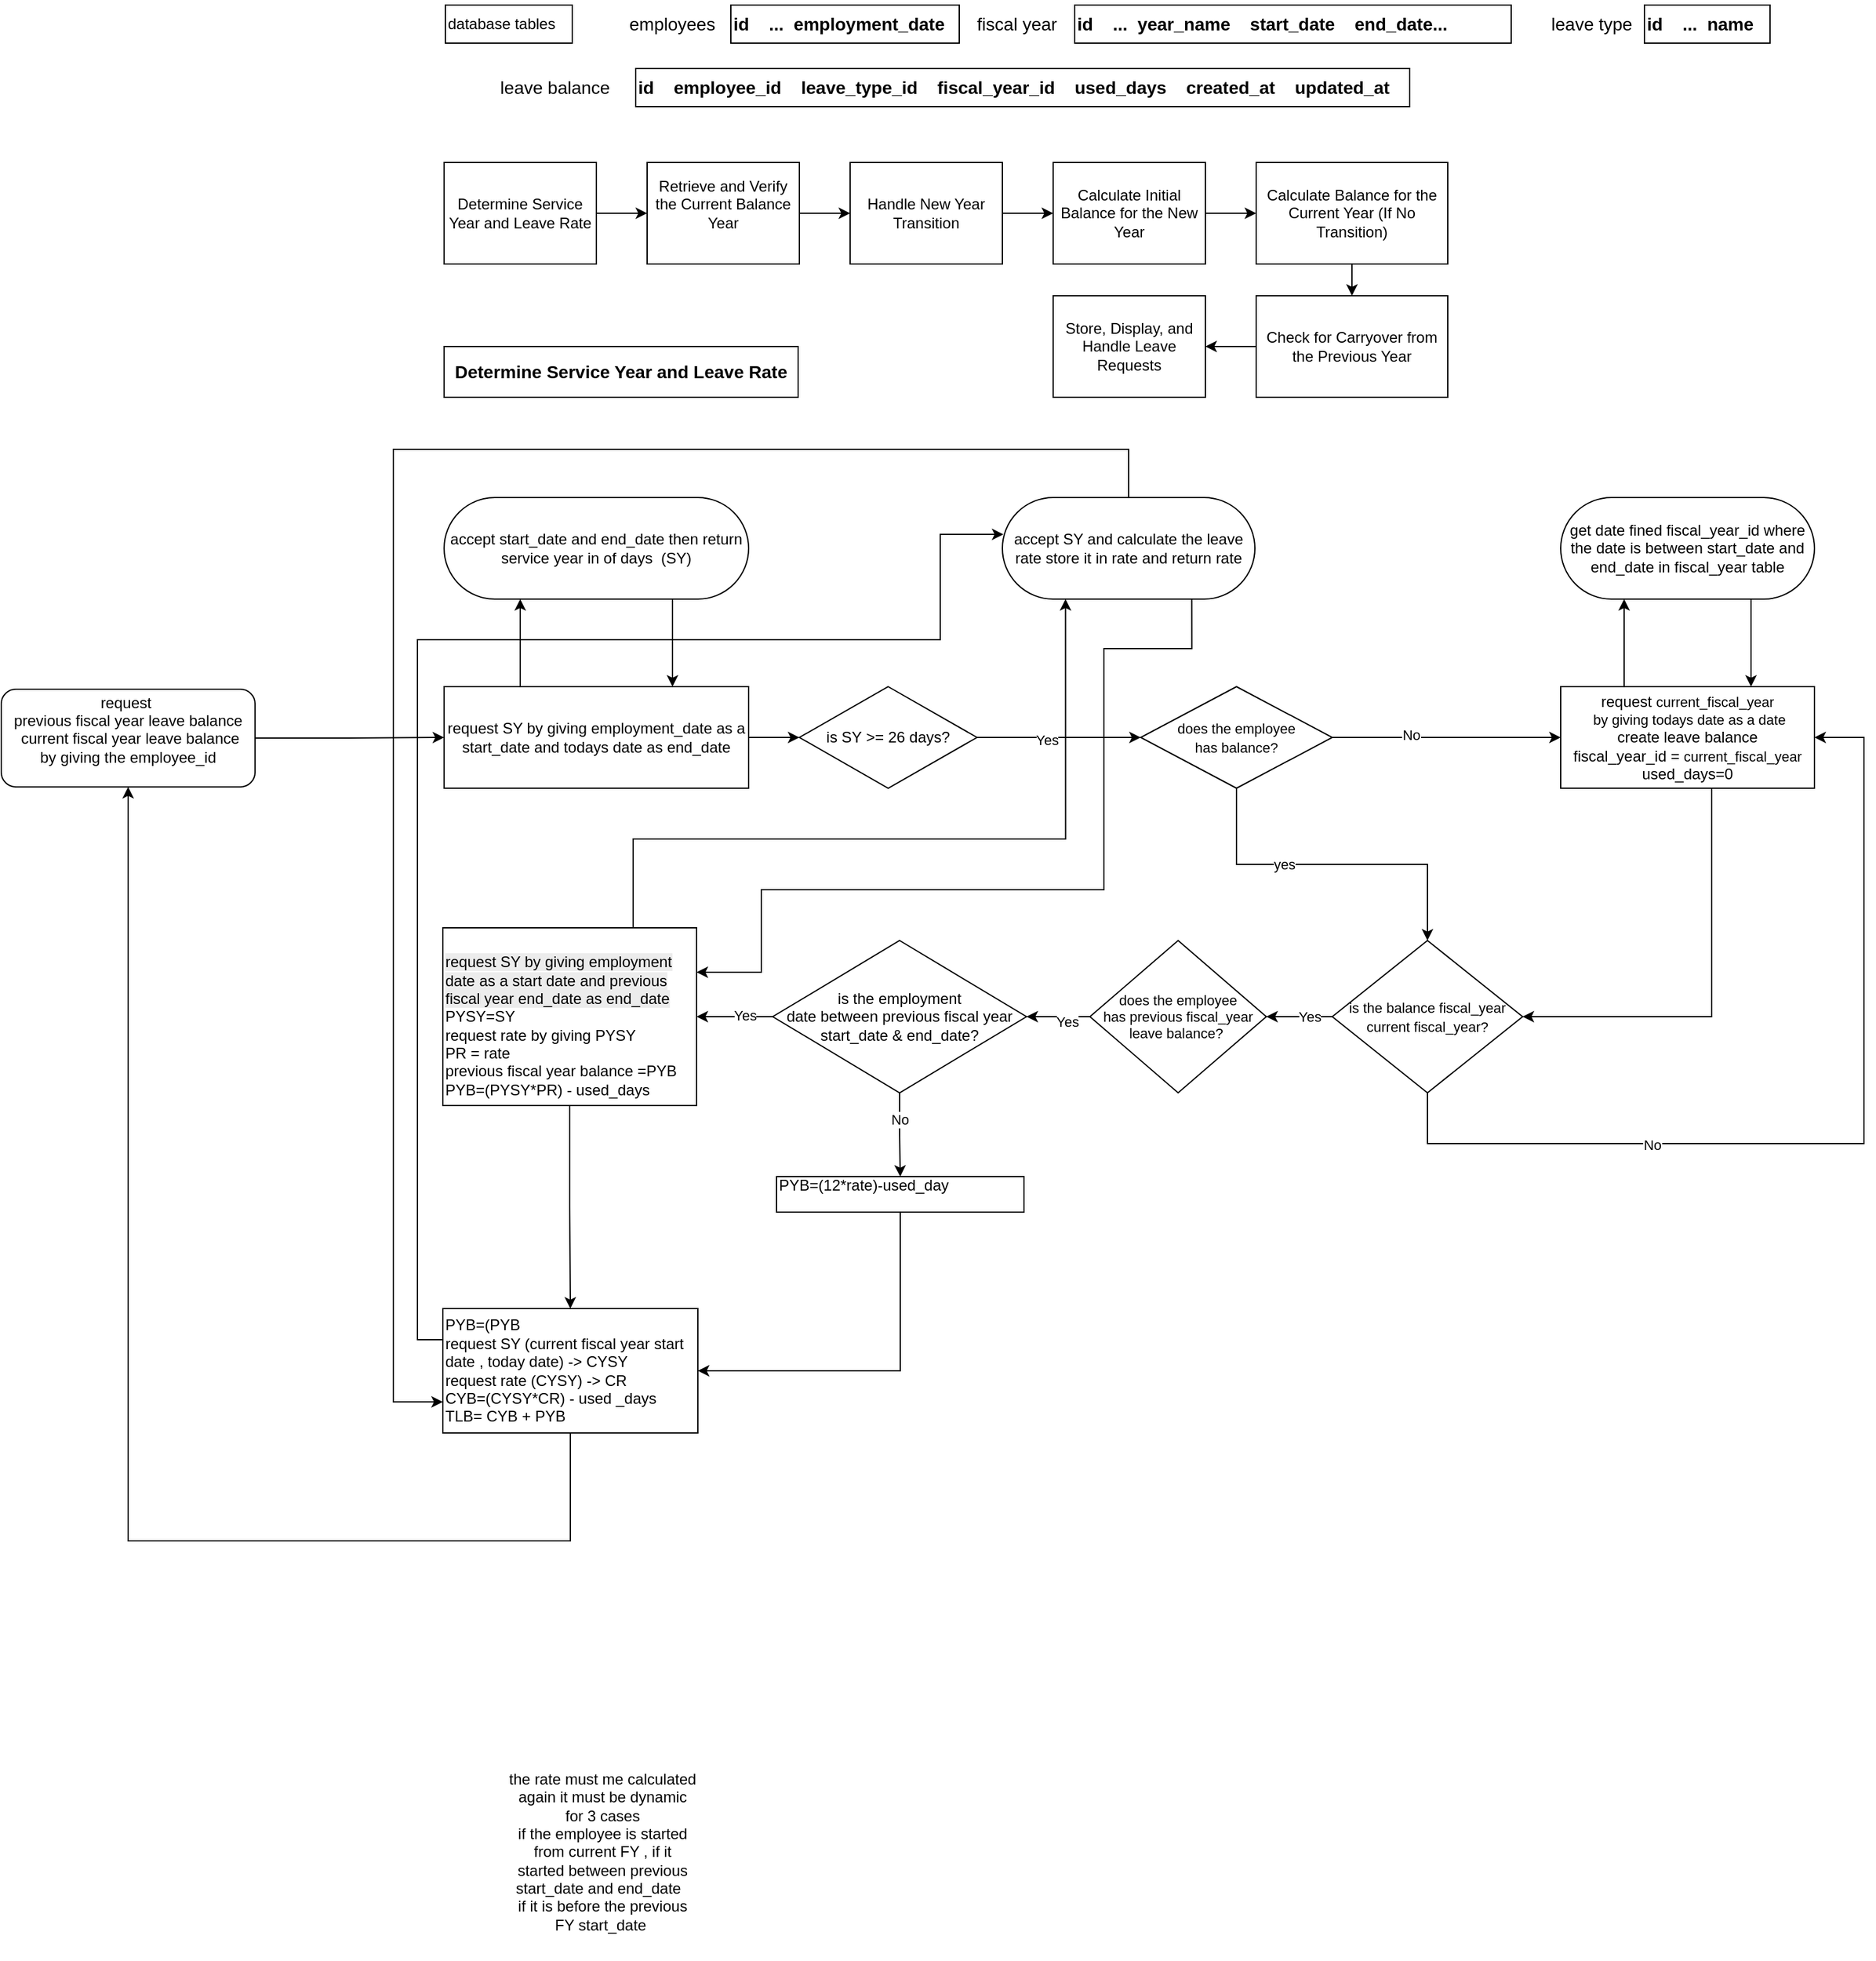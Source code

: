 <mxfile version="28.2.3">
  <diagram name="Page-1" id="npKKtLvGasO68GiN7l6j">
    <mxGraphModel dx="2108" dy="562" grid="1" gridSize="10" guides="1" tooltips="1" connect="1" arrows="1" fold="1" page="1" pageScale="1" pageWidth="827" pageHeight="1169" background="none" math="0" shadow="0">
      <root>
        <mxCell id="0" />
        <mxCell id="1" parent="0" />
        <mxCell id="7LXcyZv_eAJy9r8lfqN2-4" value="" style="edgeStyle=orthogonalEdgeStyle;rounded=0;orthogonalLoop=1;jettySize=auto;html=1;" parent="1" source="7LXcyZv_eAJy9r8lfqN2-2" target="7LXcyZv_eAJy9r8lfqN2-3" edge="1">
          <mxGeometry relative="1" as="geometry" />
        </mxCell>
        <mxCell id="7LXcyZv_eAJy9r8lfqN2-2" value="&lt;p style=&quot;white-space-collapse: preserve;&quot; dir=&quot;auto&quot;&gt;Determine Service Year and Leave Rate&lt;/p&gt;" style="rounded=0;whiteSpace=wrap;html=1;" parent="1" vertex="1">
          <mxGeometry x="39" y="134" width="120" height="80" as="geometry" />
        </mxCell>
        <mxCell id="7LXcyZv_eAJy9r8lfqN2-6" value="" style="edgeStyle=orthogonalEdgeStyle;rounded=0;orthogonalLoop=1;jettySize=auto;html=1;" parent="1" source="7LXcyZv_eAJy9r8lfqN2-3" target="7LXcyZv_eAJy9r8lfqN2-5" edge="1">
          <mxGeometry relative="1" as="geometry" />
        </mxCell>
        <mxCell id="7LXcyZv_eAJy9r8lfqN2-3" value="&#xa;&lt;p style=&quot;white-space: pre-wrap;&quot; dir=&quot;auto&quot;&gt;Retrieve and Verify the Current Balance Year&lt;/p&gt;&#xa;&#xa;" style="rounded=0;whiteSpace=wrap;html=1;" parent="1" vertex="1">
          <mxGeometry x="199" y="134" width="120" height="80" as="geometry" />
        </mxCell>
        <mxCell id="7LXcyZv_eAJy9r8lfqN2-8" value="" style="edgeStyle=orthogonalEdgeStyle;rounded=0;orthogonalLoop=1;jettySize=auto;html=1;" parent="1" source="7LXcyZv_eAJy9r8lfqN2-5" target="7LXcyZv_eAJy9r8lfqN2-7" edge="1">
          <mxGeometry relative="1" as="geometry" />
        </mxCell>
        <mxCell id="7LXcyZv_eAJy9r8lfqN2-5" value="&lt;p style=&quot;white-space-collapse: preserve;&quot; dir=&quot;auto&quot;&gt;Handle New Year Transition&lt;/p&gt;" style="rounded=0;whiteSpace=wrap;html=1;" parent="1" vertex="1">
          <mxGeometry x="359" y="134" width="120" height="80" as="geometry" />
        </mxCell>
        <mxCell id="7LXcyZv_eAJy9r8lfqN2-10" value="" style="edgeStyle=orthogonalEdgeStyle;rounded=0;orthogonalLoop=1;jettySize=auto;html=1;" parent="1" source="7LXcyZv_eAJy9r8lfqN2-7" target="7LXcyZv_eAJy9r8lfqN2-9" edge="1">
          <mxGeometry relative="1" as="geometry" />
        </mxCell>
        <mxCell id="7LXcyZv_eAJy9r8lfqN2-7" value="&lt;p style=&quot;white-space-collapse: preserve;&quot; dir=&quot;auto&quot;&gt;Calculate Initial Balance for the New Year&lt;/p&gt;" style="rounded=0;whiteSpace=wrap;html=1;" parent="1" vertex="1">
          <mxGeometry x="519" y="134" width="120" height="80" as="geometry" />
        </mxCell>
        <mxCell id="7LXcyZv_eAJy9r8lfqN2-12" value="" style="edgeStyle=orthogonalEdgeStyle;rounded=0;orthogonalLoop=1;jettySize=auto;html=1;" parent="1" source="7LXcyZv_eAJy9r8lfqN2-9" target="7LXcyZv_eAJy9r8lfqN2-11" edge="1">
          <mxGeometry relative="1" as="geometry" />
        </mxCell>
        <mxCell id="7LXcyZv_eAJy9r8lfqN2-9" value="&lt;p style=&quot;white-space-collapse: preserve;&quot; dir=&quot;auto&quot;&gt;Calculate Balance for the Current Year (If No Transition)&lt;/p&gt;" style="rounded=0;whiteSpace=wrap;html=1;" parent="1" vertex="1">
          <mxGeometry x="679" y="134" width="151" height="80" as="geometry" />
        </mxCell>
        <mxCell id="7LXcyZv_eAJy9r8lfqN2-14" value="" style="edgeStyle=orthogonalEdgeStyle;rounded=0;orthogonalLoop=1;jettySize=auto;html=1;" parent="1" source="7LXcyZv_eAJy9r8lfqN2-11" target="7LXcyZv_eAJy9r8lfqN2-13" edge="1">
          <mxGeometry relative="1" as="geometry" />
        </mxCell>
        <mxCell id="7LXcyZv_eAJy9r8lfqN2-11" value="&lt;p style=&quot;white-space-collapse: preserve;&quot; dir=&quot;auto&quot;&gt;Check for Carryover from the Previous Year&lt;/p&gt;" style="rounded=0;whiteSpace=wrap;html=1;" parent="1" vertex="1">
          <mxGeometry x="679" y="239" width="151" height="80" as="geometry" />
        </mxCell>
        <mxCell id="7LXcyZv_eAJy9r8lfqN2-13" value="&lt;p style=&quot;white-space-collapse: preserve;&quot; dir=&quot;auto&quot;&gt;Store, Display, and Handle Leave Requests&lt;/p&gt;" style="rounded=0;whiteSpace=wrap;html=1;" parent="1" vertex="1">
          <mxGeometry x="519" y="239" width="120" height="80" as="geometry" />
        </mxCell>
        <mxCell id="7LXcyZv_eAJy9r8lfqN2-15" value="&lt;p style=&quot;white-space-collapse: preserve;&quot; dir=&quot;auto&quot;&gt;&lt;b&gt;&lt;font style=&quot;font-size: 14px;&quot;&gt;Determine Service Year and Leave Rate&lt;/font&gt;&lt;/b&gt;&lt;/p&gt;" style="rounded=0;whiteSpace=wrap;html=1;" parent="1" vertex="1">
          <mxGeometry x="39" y="279" width="279" height="40" as="geometry" />
        </mxCell>
        <mxCell id="7LXcyZv_eAJy9r8lfqN2-19" value="&lt;p dir=&quot;auto&quot; style=&quot;white-space-collapse: preserve;&quot;&gt;&lt;b&gt;&lt;font style=&quot;font-size: 14px;&quot;&gt;id    employee_id    leave_type_id    fiscal_year_id    used_days    created_at    updated_at&lt;/font&gt;&lt;/b&gt;&lt;/p&gt;" style="rounded=0;whiteSpace=wrap;html=1;align=left;" parent="1" vertex="1">
          <mxGeometry x="190" y="60" width="610" height="30" as="geometry" />
        </mxCell>
        <mxCell id="7LXcyZv_eAJy9r8lfqN2-21" value="&lt;p dir=&quot;auto&quot; style=&quot;white-space-collapse: preserve;&quot;&gt;database tables&lt;/p&gt;" style="rounded=0;whiteSpace=wrap;html=1;align=left;" parent="1" vertex="1">
          <mxGeometry x="40" y="10" width="100" height="30" as="geometry" />
        </mxCell>
        <mxCell id="7LXcyZv_eAJy9r8lfqN2-22" value="&lt;b style=&quot;white-space-collapse: preserve;&quot;&gt;&lt;font style=&quot;font-size: 14px;&quot;&gt;id    ...  employment_date&lt;/font&gt;&lt;/b&gt;" style="rounded=0;whiteSpace=wrap;html=1;align=left;" parent="1" vertex="1">
          <mxGeometry x="265" y="10" width="180" height="30" as="geometry" />
        </mxCell>
        <mxCell id="7LXcyZv_eAJy9r8lfqN2-23" value="&lt;span style=&quot;text-align: left; white-space-collapse: preserve;&quot;&gt;&lt;font style=&quot;font-size: 14px;&quot;&gt;employees &lt;/font&gt;&lt;/span&gt;" style="text;html=1;align=center;verticalAlign=middle;whiteSpace=wrap;rounded=0;" parent="1" vertex="1">
          <mxGeometry x="184" y="10" width="71" height="30" as="geometry" />
        </mxCell>
        <mxCell id="7LXcyZv_eAJy9r8lfqN2-24" value="&lt;b style=&quot;white-space-collapse: preserve;&quot;&gt;&lt;font style=&quot;font-size: 14px;&quot;&gt;id    ...  year_name    start_date    end_date...&lt;/font&gt;&lt;/b&gt;" style="rounded=0;whiteSpace=wrap;html=1;align=left;" parent="1" vertex="1">
          <mxGeometry x="536" y="10" width="344" height="30" as="geometry" />
        </mxCell>
        <mxCell id="7LXcyZv_eAJy9r8lfqN2-25" value="&lt;span style=&quot;text-align: left; white-space-collapse: preserve;&quot;&gt;&lt;font style=&quot;font-size: 14px;&quot;&gt;fiscal year &lt;/font&gt;&lt;/span&gt;" style="text;html=1;align=center;verticalAlign=middle;whiteSpace=wrap;rounded=0;" parent="1" vertex="1">
          <mxGeometry x="457" y="10" width="71" height="30" as="geometry" />
        </mxCell>
        <mxCell id="7LXcyZv_eAJy9r8lfqN2-26" value="&lt;span style=&quot;text-align: left; white-space-collapse: preserve;&quot;&gt;&lt;font style=&quot;font-size: 14px;&quot;&gt;leave type &lt;/font&gt;&lt;/span&gt;" style="text;html=1;align=center;verticalAlign=middle;whiteSpace=wrap;rounded=0;" parent="1" vertex="1">
          <mxGeometry x="910" y="10" width="71" height="30" as="geometry" />
        </mxCell>
        <mxCell id="7LXcyZv_eAJy9r8lfqN2-27" value="&lt;b style=&quot;white-space-collapse: preserve;&quot;&gt;&lt;font style=&quot;font-size: 14px;&quot;&gt;id    ...  name&lt;/font&gt;&lt;/b&gt;" style="rounded=0;whiteSpace=wrap;html=1;align=left;" parent="1" vertex="1">
          <mxGeometry x="985" y="10" width="99" height="30" as="geometry" />
        </mxCell>
        <mxCell id="7LXcyZv_eAJy9r8lfqN2-28" value="&lt;span style=&quot;text-align: left; white-space-collapse: preserve;&quot;&gt;&lt;font style=&quot;font-size: 14px;&quot;&gt;leave balance&lt;/font&gt;&lt;/span&gt;" style="text;html=1;align=center;verticalAlign=middle;whiteSpace=wrap;rounded=0;" parent="1" vertex="1">
          <mxGeometry x="76" y="60" width="101" height="30" as="geometry" />
        </mxCell>
        <mxCell id="kgM23EZojPfD0eIEHUEL-4" value="" style="edgeStyle=orthogonalEdgeStyle;rounded=0;orthogonalLoop=1;jettySize=auto;html=1;" parent="1" source="7LXcyZv_eAJy9r8lfqN2-29" target="7LXcyZv_eAJy9r8lfqN2-56" edge="1">
          <mxGeometry relative="1" as="geometry" />
        </mxCell>
        <mxCell id="kgM23EZojPfD0eIEHUEL-6" style="edgeStyle=orthogonalEdgeStyle;rounded=0;orthogonalLoop=1;jettySize=auto;html=1;exitX=0.25;exitY=0;exitDx=0;exitDy=0;entryX=0.25;entryY=1;entryDx=0;entryDy=0;" parent="1" source="7LXcyZv_eAJy9r8lfqN2-29" target="kgM23EZojPfD0eIEHUEL-2" edge="1">
          <mxGeometry relative="1" as="geometry" />
        </mxCell>
        <mxCell id="7LXcyZv_eAJy9r8lfqN2-29" value="request SY by giving employment_date as a start_date and todays date as end_date" style="rounded=0;whiteSpace=wrap;html=1;" parent="1" vertex="1">
          <mxGeometry x="39" y="547" width="240" height="80" as="geometry" />
        </mxCell>
        <mxCell id="7LXcyZv_eAJy9r8lfqN2-42" value="" style="edgeStyle=orthogonalEdgeStyle;rounded=0;orthogonalLoop=1;jettySize=auto;html=1;" parent="1" source="7LXcyZv_eAJy9r8lfqN2-38" target="7LXcyZv_eAJy9r8lfqN2-41" edge="1">
          <mxGeometry relative="1" as="geometry" />
        </mxCell>
        <mxCell id="7LXcyZv_eAJy9r8lfqN2-45" value="yes" style="edgeLabel;html=1;align=center;verticalAlign=middle;resizable=0;points=[];" parent="7LXcyZv_eAJy9r8lfqN2-42" vertex="1" connectable="0">
          <mxGeometry x="-0.28" relative="1" as="geometry">
            <mxPoint as="offset" />
          </mxGeometry>
        </mxCell>
        <mxCell id="7LXcyZv_eAJy9r8lfqN2-47" value="" style="edgeStyle=orthogonalEdgeStyle;rounded=0;orthogonalLoop=1;jettySize=auto;html=1;" parent="1" source="7LXcyZv_eAJy9r8lfqN2-38" target="7LXcyZv_eAJy9r8lfqN2-46" edge="1">
          <mxGeometry relative="1" as="geometry" />
        </mxCell>
        <mxCell id="7LXcyZv_eAJy9r8lfqN2-48" value="No" style="edgeLabel;html=1;align=center;verticalAlign=middle;resizable=0;points=[];" parent="7LXcyZv_eAJy9r8lfqN2-47" vertex="1" connectable="0">
          <mxGeometry x="-0.309" y="2" relative="1" as="geometry">
            <mxPoint as="offset" />
          </mxGeometry>
        </mxCell>
        <mxCell id="7LXcyZv_eAJy9r8lfqN2-38" value="&lt;font style=&quot;font-size: 11px;&quot;&gt;does the employee &lt;br&gt;has balance?&lt;/font&gt;" style="rhombus;whiteSpace=wrap;html=1;" parent="1" vertex="1">
          <mxGeometry x="588" y="547" width="151" height="80" as="geometry" />
        </mxCell>
        <mxCell id="7LXcyZv_eAJy9r8lfqN2-80" style="edgeStyle=orthogonalEdgeStyle;rounded=0;orthogonalLoop=1;jettySize=auto;html=1;entryX=1;entryY=0.5;entryDx=0;entryDy=0;" parent="1" source="7LXcyZv_eAJy9r8lfqN2-41" target="7LXcyZv_eAJy9r8lfqN2-46" edge="1">
          <mxGeometry relative="1" as="geometry">
            <Array as="points">
              <mxPoint x="814" y="907" />
              <mxPoint x="1158" y="907" />
              <mxPoint x="1158" y="587" />
            </Array>
          </mxGeometry>
        </mxCell>
        <mxCell id="7LXcyZv_eAJy9r8lfqN2-81" value="No" style="edgeLabel;html=1;align=center;verticalAlign=middle;resizable=0;points=[];" parent="7LXcyZv_eAJy9r8lfqN2-80" vertex="1" connectable="0">
          <mxGeometry x="-0.417" y="-1" relative="1" as="geometry">
            <mxPoint as="offset" />
          </mxGeometry>
        </mxCell>
        <mxCell id="7LXcyZv_eAJy9r8lfqN2-83" value="" style="edgeStyle=orthogonalEdgeStyle;rounded=0;orthogonalLoop=1;jettySize=auto;html=1;" parent="1" source="7LXcyZv_eAJy9r8lfqN2-41" target="7LXcyZv_eAJy9r8lfqN2-82" edge="1">
          <mxGeometry relative="1" as="geometry" />
        </mxCell>
        <mxCell id="7LXcyZv_eAJy9r8lfqN2-84" value="Yes" style="edgeLabel;html=1;align=center;verticalAlign=middle;resizable=0;points=[];" parent="7LXcyZv_eAJy9r8lfqN2-83" vertex="1" connectable="0">
          <mxGeometry x="-0.29" relative="1" as="geometry">
            <mxPoint as="offset" />
          </mxGeometry>
        </mxCell>
        <mxCell id="7LXcyZv_eAJy9r8lfqN2-41" value="&lt;font style=&quot;font-size: 11px;&quot;&gt;is the balance fiscal_year current fiscal_year?&lt;/font&gt;" style="rhombus;whiteSpace=wrap;html=1;" parent="1" vertex="1">
          <mxGeometry x="739" y="747" width="150" height="120" as="geometry" />
        </mxCell>
        <mxCell id="7LXcyZv_eAJy9r8lfqN2-78" style="edgeStyle=orthogonalEdgeStyle;rounded=0;orthogonalLoop=1;jettySize=auto;html=1;entryX=1;entryY=0.5;entryDx=0;entryDy=0;" parent="1" source="7LXcyZv_eAJy9r8lfqN2-46" target="7LXcyZv_eAJy9r8lfqN2-41" edge="1">
          <mxGeometry relative="1" as="geometry">
            <Array as="points">
              <mxPoint x="1038" y="807" />
            </Array>
          </mxGeometry>
        </mxCell>
        <mxCell id="kgM23EZojPfD0eIEHUEL-20" style="edgeStyle=orthogonalEdgeStyle;rounded=0;orthogonalLoop=1;jettySize=auto;html=1;exitX=0.25;exitY=0;exitDx=0;exitDy=0;entryX=0.25;entryY=1;entryDx=0;entryDy=0;" parent="1" source="7LXcyZv_eAJy9r8lfqN2-46" target="7LXcyZv_eAJy9r8lfqN2-69" edge="1">
          <mxGeometry relative="1" as="geometry" />
        </mxCell>
        <mxCell id="7LXcyZv_eAJy9r8lfqN2-46" value="request&amp;nbsp;&lt;span style=&quot;font-size: 11px; text-wrap-mode: nowrap;&quot;&gt;&lt;span&gt;current_fiscal_year&lt;br&gt;&amp;nbsp;by giving todays date as a date&lt;/span&gt;&lt;br&gt;&lt;/span&gt;&lt;span style=&quot;background-color: transparent; color: light-dark(rgb(0, 0, 0), rgb(255, 255, 255));&quot;&gt;create leave balance&lt;/span&gt;&lt;div&gt;fiscal_year_id =&amp;nbsp;&lt;span style=&quot;font-size: 11px; text-wrap-mode: nowrap; background-color: rgb(255, 255, 255);&quot;&gt;current_fiscal_year&lt;/span&gt;&lt;br&gt;used_days=0&lt;/div&gt;" style="rounded=0;whiteSpace=wrap;html=1;" parent="1" vertex="1">
          <mxGeometry x="919" y="547" width="200" height="80" as="geometry" />
        </mxCell>
        <mxCell id="kgM23EZojPfD0eIEHUEL-11" style="edgeStyle=orthogonalEdgeStyle;rounded=0;orthogonalLoop=1;jettySize=auto;html=1;entryX=0;entryY=0.5;entryDx=0;entryDy=0;" parent="1" source="7LXcyZv_eAJy9r8lfqN2-56" target="7LXcyZv_eAJy9r8lfqN2-38" edge="1">
          <mxGeometry relative="1" as="geometry" />
        </mxCell>
        <mxCell id="kgM23EZojPfD0eIEHUEL-12" value="Yes" style="edgeLabel;html=1;align=center;verticalAlign=middle;resizable=0;points=[];" parent="kgM23EZojPfD0eIEHUEL-11" vertex="1" connectable="0">
          <mxGeometry x="-0.154" y="-2" relative="1" as="geometry">
            <mxPoint as="offset" />
          </mxGeometry>
        </mxCell>
        <mxCell id="7LXcyZv_eAJy9r8lfqN2-56" value="is SY&amp;nbsp;&amp;gt;= 26 days?" style="rhombus;whiteSpace=wrap;html=1;" parent="1" vertex="1">
          <mxGeometry x="319" y="547" width="140" height="80" as="geometry" />
        </mxCell>
        <mxCell id="7LXcyZv_eAJy9r8lfqN2-75" style="edgeStyle=orthogonalEdgeStyle;rounded=0;orthogonalLoop=1;jettySize=auto;html=1;exitX=0.75;exitY=1;exitDx=0;exitDy=0;entryX=0.75;entryY=0;entryDx=0;entryDy=0;" parent="1" source="7LXcyZv_eAJy9r8lfqN2-69" target="7LXcyZv_eAJy9r8lfqN2-46" edge="1">
          <mxGeometry relative="1" as="geometry" />
        </mxCell>
        <mxCell id="7LXcyZv_eAJy9r8lfqN2-69" value="get date fined fiscal_year_id where the date is between start_date and end_date in fiscal_year table" style="rounded=1;whiteSpace=wrap;html=1;arcSize=50;" parent="1" vertex="1">
          <mxGeometry x="919" y="398" width="200" height="80" as="geometry" />
        </mxCell>
        <mxCell id="7LXcyZv_eAJy9r8lfqN2-89" value="" style="edgeStyle=orthogonalEdgeStyle;rounded=0;orthogonalLoop=1;jettySize=auto;html=1;" parent="1" source="7LXcyZv_eAJy9r8lfqN2-82" target="7LXcyZv_eAJy9r8lfqN2-88" edge="1">
          <mxGeometry relative="1" as="geometry" />
        </mxCell>
        <mxCell id="7LXcyZv_eAJy9r8lfqN2-90" value="Yes" style="edgeLabel;html=1;align=center;verticalAlign=middle;resizable=0;points=[];" parent="7LXcyZv_eAJy9r8lfqN2-89" vertex="1" connectable="0">
          <mxGeometry x="-0.269" y="4" relative="1" as="geometry">
            <mxPoint as="offset" />
          </mxGeometry>
        </mxCell>
        <mxCell id="7LXcyZv_eAJy9r8lfqN2-82" value="does the employee &lt;br&gt;has previous fiscal_year &lt;br&gt;leave balance?&amp;nbsp;" style="rhombus;whiteSpace=wrap;html=1;fontSize=11;" parent="1" vertex="1">
          <mxGeometry x="548" y="747" width="139" height="120" as="geometry" />
        </mxCell>
        <mxCell id="7LXcyZv_eAJy9r8lfqN2-92" value="" style="edgeStyle=orthogonalEdgeStyle;rounded=0;orthogonalLoop=1;jettySize=auto;html=1;" parent="1" source="7LXcyZv_eAJy9r8lfqN2-88" target="7LXcyZv_eAJy9r8lfqN2-91" edge="1">
          <mxGeometry relative="1" as="geometry" />
        </mxCell>
        <mxCell id="7LXcyZv_eAJy9r8lfqN2-93" value="Yes" style="edgeLabel;html=1;align=center;verticalAlign=middle;resizable=0;points=[];" parent="7LXcyZv_eAJy9r8lfqN2-92" vertex="1" connectable="0">
          <mxGeometry x="-0.267" y="-1" relative="1" as="geometry">
            <mxPoint as="offset" />
          </mxGeometry>
        </mxCell>
        <mxCell id="kgM23EZojPfD0eIEHUEL-26" value="" style="edgeStyle=orthogonalEdgeStyle;rounded=0;orthogonalLoop=1;jettySize=auto;html=1;" parent="1" source="7LXcyZv_eAJy9r8lfqN2-88" target="7LXcyZv_eAJy9r8lfqN2-98" edge="1">
          <mxGeometry relative="1" as="geometry" />
        </mxCell>
        <mxCell id="kgM23EZojPfD0eIEHUEL-27" value="No" style="edgeLabel;html=1;align=center;verticalAlign=middle;resizable=0;points=[];" parent="kgM23EZojPfD0eIEHUEL-26" vertex="1" connectable="0">
          <mxGeometry x="-0.374" relative="1" as="geometry">
            <mxPoint as="offset" />
          </mxGeometry>
        </mxCell>
        <mxCell id="7LXcyZv_eAJy9r8lfqN2-88" value="is the employment &lt;br&gt;date between previous fiscal year &lt;br&gt;start_date &amp;amp; end_date?" style="rhombus;whiteSpace=wrap;html=1;" parent="1" vertex="1">
          <mxGeometry x="298" y="747" width="200" height="120" as="geometry" />
        </mxCell>
        <mxCell id="kgM23EZojPfD0eIEHUEL-21" style="edgeStyle=orthogonalEdgeStyle;rounded=0;orthogonalLoop=1;jettySize=auto;html=1;exitX=0.75;exitY=0;exitDx=0;exitDy=0;entryX=0.25;entryY=1;entryDx=0;entryDy=0;" parent="1" source="7LXcyZv_eAJy9r8lfqN2-91" target="kgM23EZojPfD0eIEHUEL-19" edge="1">
          <mxGeometry relative="1" as="geometry">
            <Array as="points">
              <mxPoint x="188" y="667" />
              <mxPoint x="529" y="667" />
            </Array>
          </mxGeometry>
        </mxCell>
        <mxCell id="kgM23EZojPfD0eIEHUEL-29" style="edgeStyle=orthogonalEdgeStyle;rounded=0;orthogonalLoop=1;jettySize=auto;html=1;entryX=0.5;entryY=0;entryDx=0;entryDy=0;" parent="1" source="7LXcyZv_eAJy9r8lfqN2-91" target="kgM23EZojPfD0eIEHUEL-24" edge="1">
          <mxGeometry relative="1" as="geometry" />
        </mxCell>
        <mxCell id="7LXcyZv_eAJy9r8lfqN2-91" value="&lt;br&gt;&lt;span style=&quot;color: rgb(0, 0, 0); font-family: Helvetica; font-size: 12px; font-style: normal; font-variant-ligatures: normal; font-variant-caps: normal; font-weight: 400; letter-spacing: normal; orphans: 2; text-indent: 0px; text-transform: none; widows: 2; word-spacing: 0px; -webkit-text-stroke-width: 0px; white-space: normal; background-color: rgb(236, 236, 236); text-decoration-thickness: initial; text-decoration-style: initial; text-decoration-color: initial; float: none; display: inline !important;&quot;&gt;request SY by giving employment date as a start date and previous fiscal year end_date as end_date&lt;/span&gt;&lt;br&gt;PYSY=SY&lt;br&gt;request rate by giving PYSY&amp;nbsp;&lt;br&gt;PR = rate&lt;br&gt;previous fiscal year balance =PYB&lt;br&gt;PYB=(PYSY*PR) - used_days" style="whiteSpace=wrap;html=1;align=left;" parent="1" vertex="1">
          <mxGeometry x="38" y="737" width="200" height="140" as="geometry" />
        </mxCell>
        <mxCell id="kgM23EZojPfD0eIEHUEL-28" style="edgeStyle=orthogonalEdgeStyle;rounded=0;orthogonalLoop=1;jettySize=auto;html=1;entryX=1;entryY=0.5;entryDx=0;entryDy=0;" parent="1" source="7LXcyZv_eAJy9r8lfqN2-98" target="kgM23EZojPfD0eIEHUEL-24" edge="1">
          <mxGeometry relative="1" as="geometry">
            <Array as="points">
              <mxPoint x="399" y="1086" />
            </Array>
          </mxGeometry>
        </mxCell>
        <mxCell id="7LXcyZv_eAJy9r8lfqN2-98" value="PYB=(12*rate)-used_day&lt;div&gt;&lt;br/&gt;&lt;/div&gt;" style="whiteSpace=wrap;html=1;align=left;" parent="1" vertex="1">
          <mxGeometry x="301" y="933" width="195" height="28" as="geometry" />
        </mxCell>
        <mxCell id="7LXcyZv_eAJy9r8lfqN2-104" value="the rate must me calculated again it must be dynamic for 3 cases&lt;br&gt;if the employee is started from current FY , if it started between previous start_date and end_date&amp;nbsp;&amp;nbsp;&lt;br&gt;if it is before the previous FY start_date&amp;nbsp;" style="text;html=1;align=center;verticalAlign=middle;whiteSpace=wrap;rounded=0;" parent="1" vertex="1">
          <mxGeometry x="89" y="1380" width="150" height="170" as="geometry" />
        </mxCell>
        <mxCell id="kgM23EZojPfD0eIEHUEL-7" style="edgeStyle=orthogonalEdgeStyle;rounded=0;orthogonalLoop=1;jettySize=auto;html=1;exitX=0.75;exitY=1;exitDx=0;exitDy=0;entryX=0.75;entryY=0;entryDx=0;entryDy=0;" parent="1" source="kgM23EZojPfD0eIEHUEL-2" target="7LXcyZv_eAJy9r8lfqN2-29" edge="1">
          <mxGeometry relative="1" as="geometry" />
        </mxCell>
        <mxCell id="kgM23EZojPfD0eIEHUEL-2" value="accept start_date and end_date then return service year in of days&amp;nbsp; (SY)" style="rounded=1;whiteSpace=wrap;html=1;arcSize=50;" parent="1" vertex="1">
          <mxGeometry x="39" y="398" width="240" height="80" as="geometry" />
        </mxCell>
        <mxCell id="kgM23EZojPfD0eIEHUEL-22" style="edgeStyle=orthogonalEdgeStyle;rounded=0;orthogonalLoop=1;jettySize=auto;html=1;exitX=0.75;exitY=1;exitDx=0;exitDy=0;entryX=1;entryY=0.25;entryDx=0;entryDy=0;" parent="1" source="kgM23EZojPfD0eIEHUEL-19" target="7LXcyZv_eAJy9r8lfqN2-91" edge="1">
          <mxGeometry relative="1" as="geometry">
            <Array as="points">
              <mxPoint x="628" y="517" />
              <mxPoint x="559" y="517" />
              <mxPoint x="559" y="707" />
              <mxPoint x="289" y="707" />
              <mxPoint x="289" y="772" />
            </Array>
          </mxGeometry>
        </mxCell>
        <mxCell id="kgM23EZojPfD0eIEHUEL-31" style="edgeStyle=orthogonalEdgeStyle;rounded=0;orthogonalLoop=1;jettySize=auto;html=1;entryX=0;entryY=0.75;entryDx=0;entryDy=0;" parent="1" source="kgM23EZojPfD0eIEHUEL-19" target="kgM23EZojPfD0eIEHUEL-24" edge="1">
          <mxGeometry relative="1" as="geometry">
            <mxPoint x="-1" y="1157" as="targetPoint" />
            <Array as="points">
              <mxPoint x="579" y="360" />
              <mxPoint x="-1" y="360" />
              <mxPoint x="-1" y="1111" />
            </Array>
          </mxGeometry>
        </mxCell>
        <mxCell id="kgM23EZojPfD0eIEHUEL-19" value="accept SY and calculate the leave rate store it in rate and return rate" style="rounded=1;whiteSpace=wrap;html=1;arcSize=50;" parent="1" vertex="1">
          <mxGeometry x="479" y="398" width="199" height="80" as="geometry" />
        </mxCell>
        <mxCell id="__o8uyT5fn01zDI4rwV3-5" style="edgeStyle=orthogonalEdgeStyle;rounded=0;orthogonalLoop=1;jettySize=auto;html=1;" edge="1" parent="1" source="kgM23EZojPfD0eIEHUEL-24" target="__o8uyT5fn01zDI4rwV3-3">
          <mxGeometry relative="1" as="geometry">
            <Array as="points">
              <mxPoint x="139" y="1220" />
              <mxPoint x="-210" y="1220" />
            </Array>
          </mxGeometry>
        </mxCell>
        <mxCell id="kgM23EZojPfD0eIEHUEL-24" value="PYB=(PYB&lt;br&gt;request SY (current fiscal year start date , today date) -&amp;gt; CYSY&lt;br&gt;request rate (CYSY) -&amp;gt; CR&lt;br&gt;CYB=(CYSY*CR) - used _days&lt;br&gt;TLB= CYB + PYB" style="whiteSpace=wrap;html=1;align=left;" parent="1" vertex="1">
          <mxGeometry x="38" y="1037" width="201" height="98" as="geometry" />
        </mxCell>
        <mxCell id="kgM23EZojPfD0eIEHUEL-34" style="edgeStyle=orthogonalEdgeStyle;rounded=0;orthogonalLoop=1;jettySize=auto;html=1;exitX=0;exitY=0.25;exitDx=0;exitDy=0;entryX=0.004;entryY=0.363;entryDx=0;entryDy=0;entryPerimeter=0;" parent="1" source="kgM23EZojPfD0eIEHUEL-24" target="kgM23EZojPfD0eIEHUEL-19" edge="1">
          <mxGeometry relative="1" as="geometry">
            <Array as="points">
              <mxPoint x="18" y="1062" />
              <mxPoint x="18" y="510" />
              <mxPoint x="430" y="510" />
              <mxPoint x="430" y="427" />
            </Array>
          </mxGeometry>
        </mxCell>
        <mxCell id="__o8uyT5fn01zDI4rwV3-4" style="edgeStyle=orthogonalEdgeStyle;rounded=0;orthogonalLoop=1;jettySize=auto;html=1;" edge="1" parent="1" source="__o8uyT5fn01zDI4rwV3-3" target="7LXcyZv_eAJy9r8lfqN2-29">
          <mxGeometry relative="1" as="geometry" />
        </mxCell>
        <mxCell id="__o8uyT5fn01zDI4rwV3-3" value="request&amp;nbsp;&lt;br&gt;previous fiscal year leave balance&lt;br&gt;&amp;nbsp;current fiscal year leave balance&lt;br&gt;by giving the employee_id&lt;br&gt;&amp;nbsp;" style="rounded=1;whiteSpace=wrap;html=1;" vertex="1" parent="1">
          <mxGeometry x="-310" y="549" width="200" height="77" as="geometry" />
        </mxCell>
      </root>
    </mxGraphModel>
  </diagram>
</mxfile>
